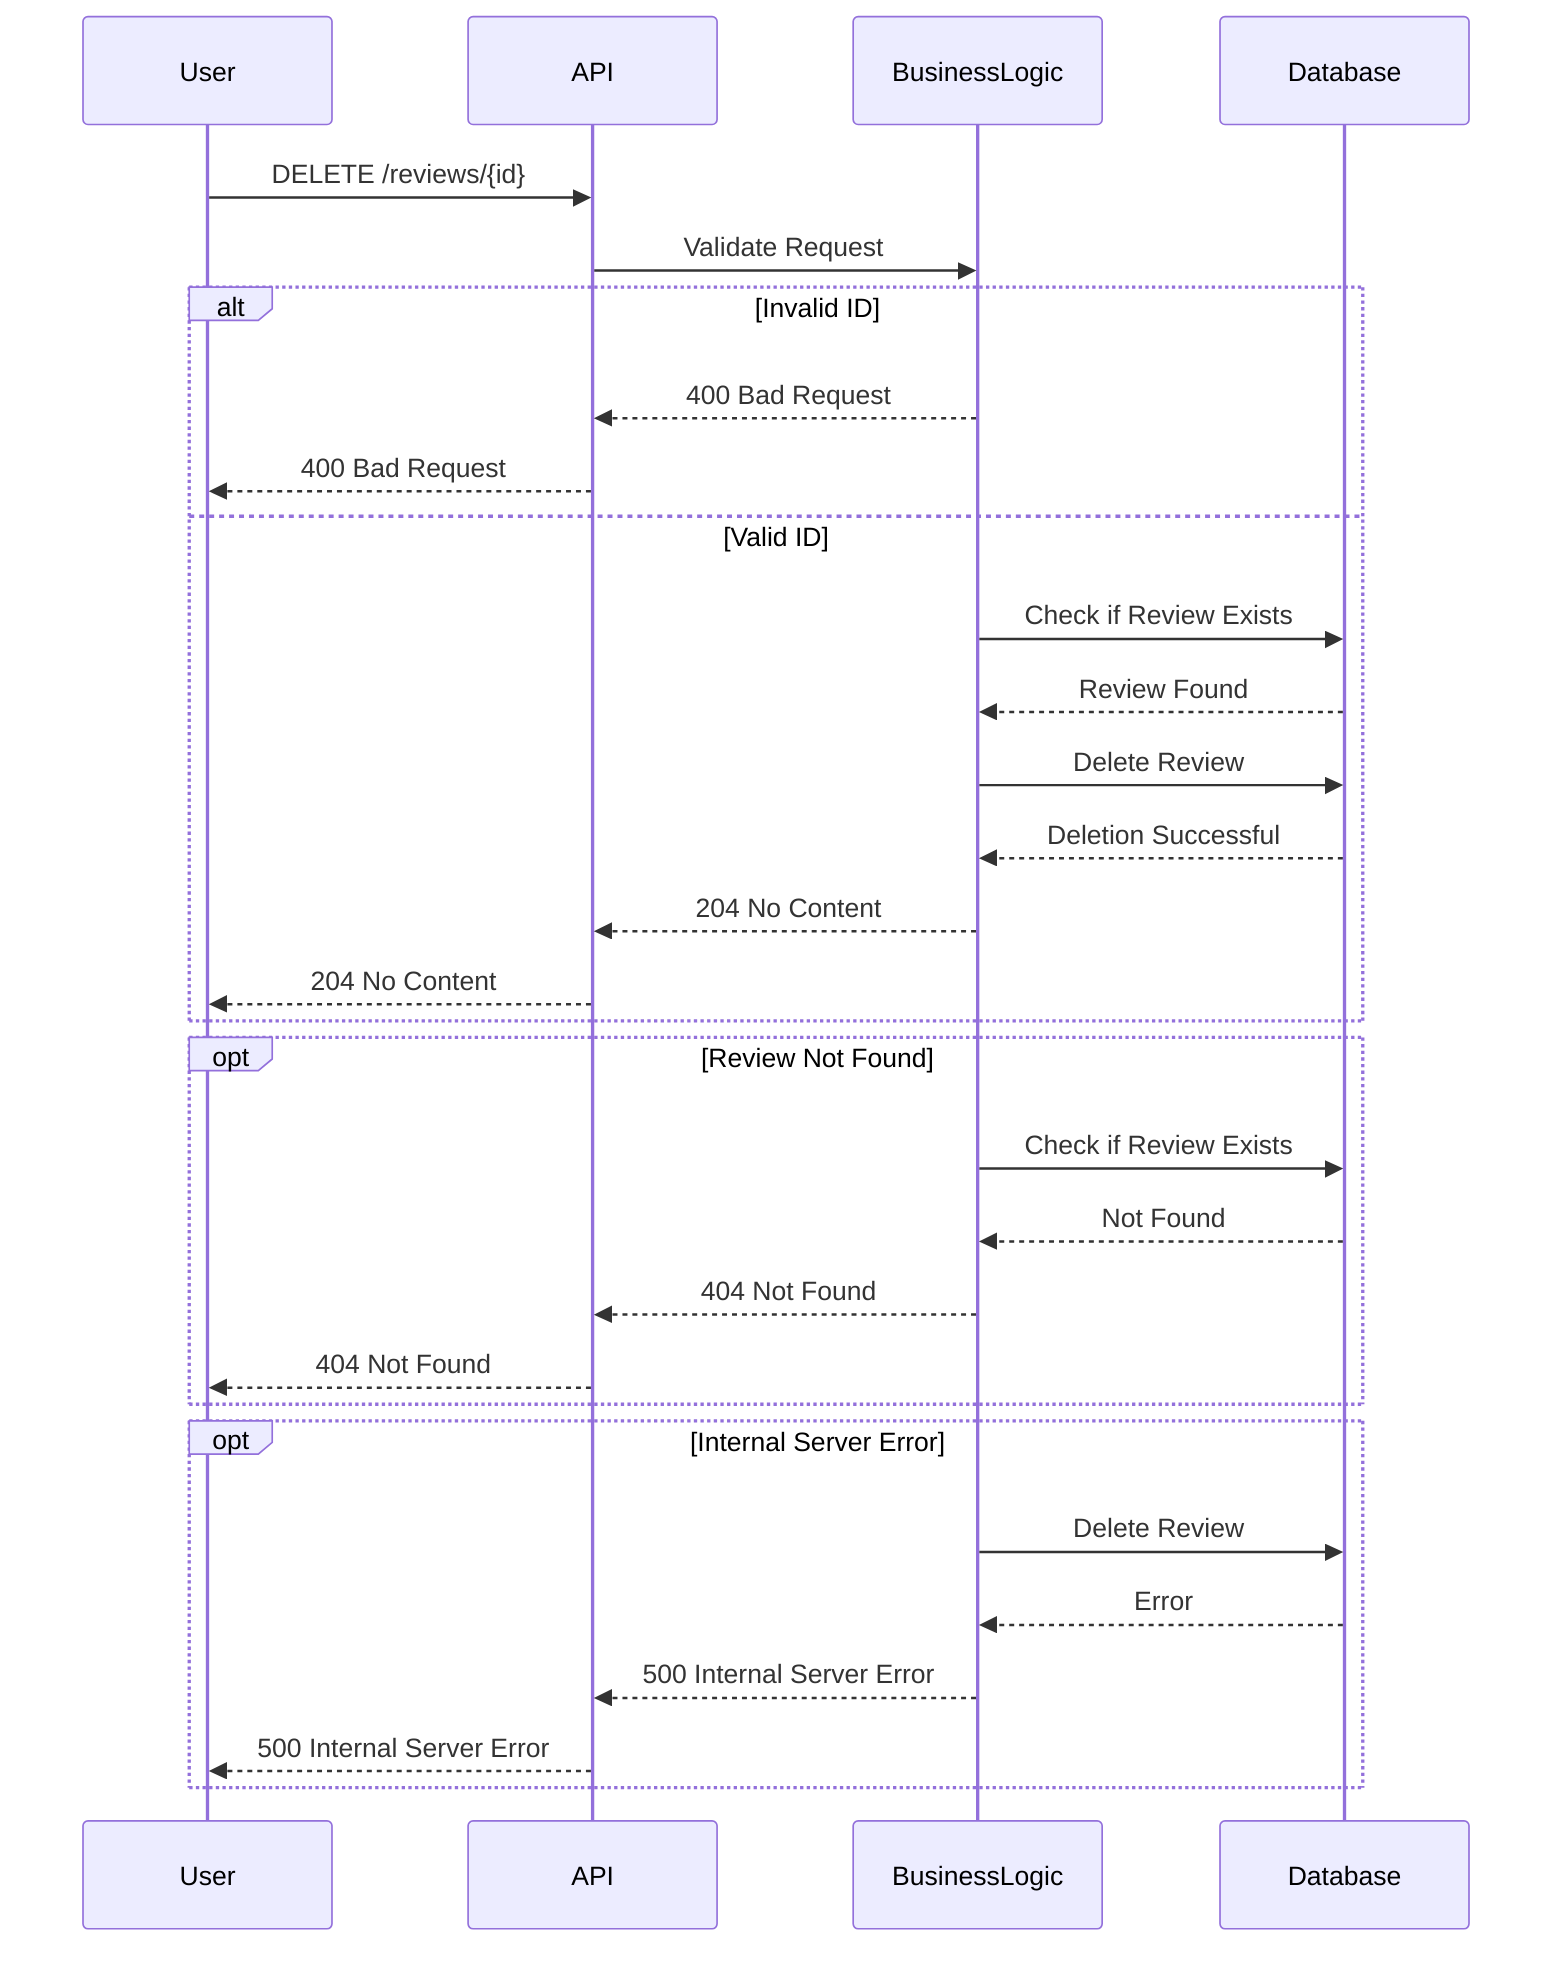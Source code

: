 sequenceDiagram
    participant User
    participant API
    participant BusinessLogic
    participant Database

    User->>API: DELETE /reviews/{id}
    API->>BusinessLogic: Validate Request
    
    alt Invalid ID
        BusinessLogic-->>API: 400 Bad Request
        API-->>User: 400 Bad Request
    else Valid ID
        BusinessLogic->>Database: Check if Review Exists
        Database-->>BusinessLogic: Review Found
        BusinessLogic->>Database: Delete Review
        Database-->>BusinessLogic: Deletion Successful
        BusinessLogic-->>API: 204 No Content
        API-->>User: 204 No Content
    end

    opt Review Not Found
        BusinessLogic->>Database: Check if Review Exists
        Database-->>BusinessLogic: Not Found
        BusinessLogic-->>API: 404 Not Found
        API-->>User: 404 Not Found
    end

    opt Internal Server Error
        BusinessLogic->>Database: Delete Review
        Database-->>BusinessLogic: Error
        BusinessLogic-->>API: 500 Internal Server Error
        API-->>User: 500 Internal Server Error
    end